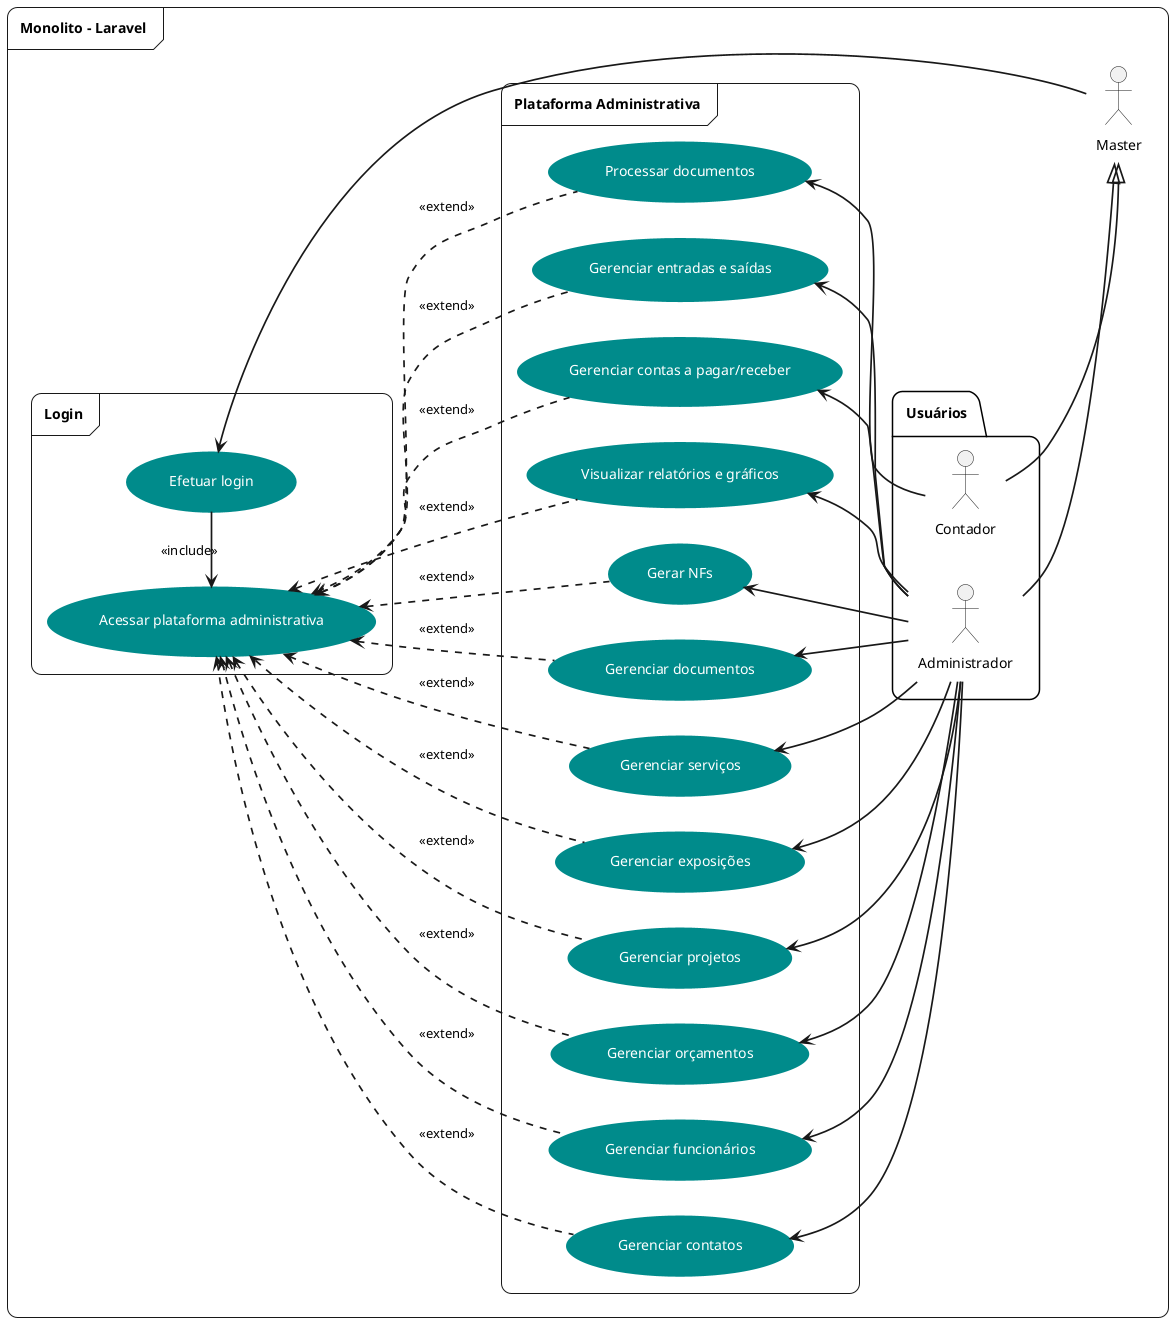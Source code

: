 @startuml "Diagrama de Casos de Uso"
left to right direction
skinparam usecase {
    BackgroundColor darkcyan
    BorderColor darkcyan
    FontColor white
}

skinparam arrow {
    ArrowColor black
    Thickness 1.7
}

skinparam Padding 10
skinparam roundcorner 20
skinparam maxmessagesize 60

frame "Monolito - Laravel" {
    actor "Master" as master

    package "Usuários" {
        actor "Administrador" as admin
        actor "Contador" as contador
    }

    ' Master engloba todos os usuários de administração
    admin --|> master
    contador --|> master

    ' Exemplificando ação de login
    frame "Login" {
        usecase "Efetuar login" as efetuarLogin
        usecase "Acessar plataforma administrativa" as acessarAdminitstrativo
        ' Utilizando linha abaixo apenas paara melhorar exibição do diagrama
        master -[hidden]u-> (efetuarLogin)
        master -[hidden]u-> (efetuarLogin)
        master -[norank]u-> (efetuarLogin)
        (efetuarLogin) -l-> (acessarAdminitstrativo) : <<include>>
    }

    ' Exemplificando ações da área administrativa
    frame "Plataforma Administrativa" {
        usecase "Gerenciar funcionários" as gerenciarFuncionarios
        usecase "Visualizar relatórios e gráficos" as relatoriosGraficos
        usecase "Gerenciar contas a pagar/receber" as gerenciarContas
        usecase "Gerenciar entradas e saídas" as gerenciarSaldo
        usecase "Gerenciar serviços" as gerenciarServicos
        usecase "Gerenciar projetos" as gerenciarProjetos
        usecase "Gerenciar orçamentos" as gerenciarOrçamentos
        usecase "Gerar NFs" as gerarNFs
        usecase "Gerenciar exposições" as gerenciarExposicoes
        usecase "Gerenciar contatos" as gerenciarContatos
        usecase "Gerenciar documentos" as gerenciarDocumentos
        usecase "Processar documentos" as processarDocumentos
        admin -u-> (gerenciarSaldo)
        (gerenciarSaldo) .u.> (acessarAdminitstrativo) : <<extend>>
        admin -u-> (gerenciarContas)
        (gerenciarContas) .u.> (acessarAdminitstrativo)  : <<extend>>
        admin -u-> (relatoriosGraficos)
        (relatoriosGraficos) .u.> (acessarAdminitstrativo) : <<extend>>
        admin -u-> (gerarNFs)
        (gerarNFs) .u.> (acessarAdminitstrativo) : <<extend>>
        admin -u-> (gerenciarDocumentos)
        (gerenciarDocumentos) .u.> (acessarAdminitstrativo) : <<extend>>
        admin -u-> (gerenciarServicos)
        (gerenciarServicos) .u.> (acessarAdminitstrativo) : <<extend>>
        admin -u-> (gerenciarExposicoes)
        (gerenciarExposicoes) .u.> (acessarAdminitstrativo) : <<extend>>
        admin -u-> (gerenciarProjetos)
        (gerenciarProjetos) .u.> (acessarAdminitstrativo) : <<extend>>
        admin -u-> (gerenciarOrçamentos)
        (gerenciarOrçamentos) .u.> (acessarAdminitstrativo) : <<extend>>
        admin -u-> (gerenciarFuncionarios)
        (gerenciarFuncionarios) .u.> (acessarAdminitstrativo) : <<extend>>
        admin -u-> (gerenciarContatos)
        (gerenciarContatos) .u.> (acessarAdminitstrativo) : <<extend>>
        contador -u-> (processarDocumentos)
        (processarDocumentos) .u.> (acessarAdminitstrativo) : <<extend>>
    }
}
@enduml
